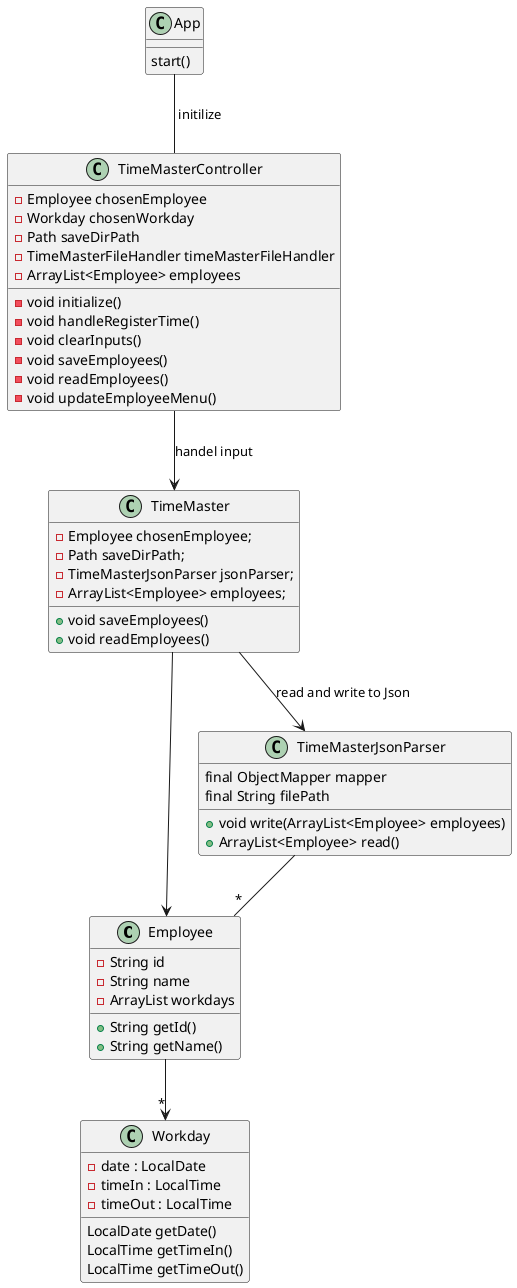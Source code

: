 @startuml Time Master 

class Employee{
    -String id 
    -String name
    -ArrayList workdays

    +String getId()
    +String getName()
}

class TimeMaster {
  - Employee chosenEmployee;
  - Path saveDirPath;
  - TimeMasterJsonParser jsonParser;
  - ArrayList<Employee> employees;

  + void saveEmployees()
  + void readEmployees()
}

class TimeMasterJsonParser{
    final ObjectMapper mapper
    final String filePath

    + void write(ArrayList<Employee> employees)
    + ArrayList<Employee> read()
}


class Workday{
   - date : LocalDate
   - timeIn : LocalTime
   - timeOut : LocalTime

    LocalDate getDate()
    LocalTime getTimeIn()
    LocalTime getTimeOut()

}

class App {
    start()
}

class TimeMasterController {
    - Employee chosenEmployee
    - Workday chosenWorkday
    - Path saveDirPath
    - TimeMasterFileHandler timeMasterFileHandler
    - ArrayList<Employee> employees

    - void initialize()
    - void handleRegisterTime()
    - void clearInputs()
    - void saveEmployees()
    - void readEmployees()
    - void updateEmployeeMenu()
}

App -- TimeMasterController : " initilize"

TimeMasterController --> TimeMaster : handel input

TimeMaster --> TimeMasterJsonParser : read and write to Json 

TimeMaster --> Employee

TimeMasterJsonParser -- "*" Employee 

Employee --> "*" Workday 


@enduml